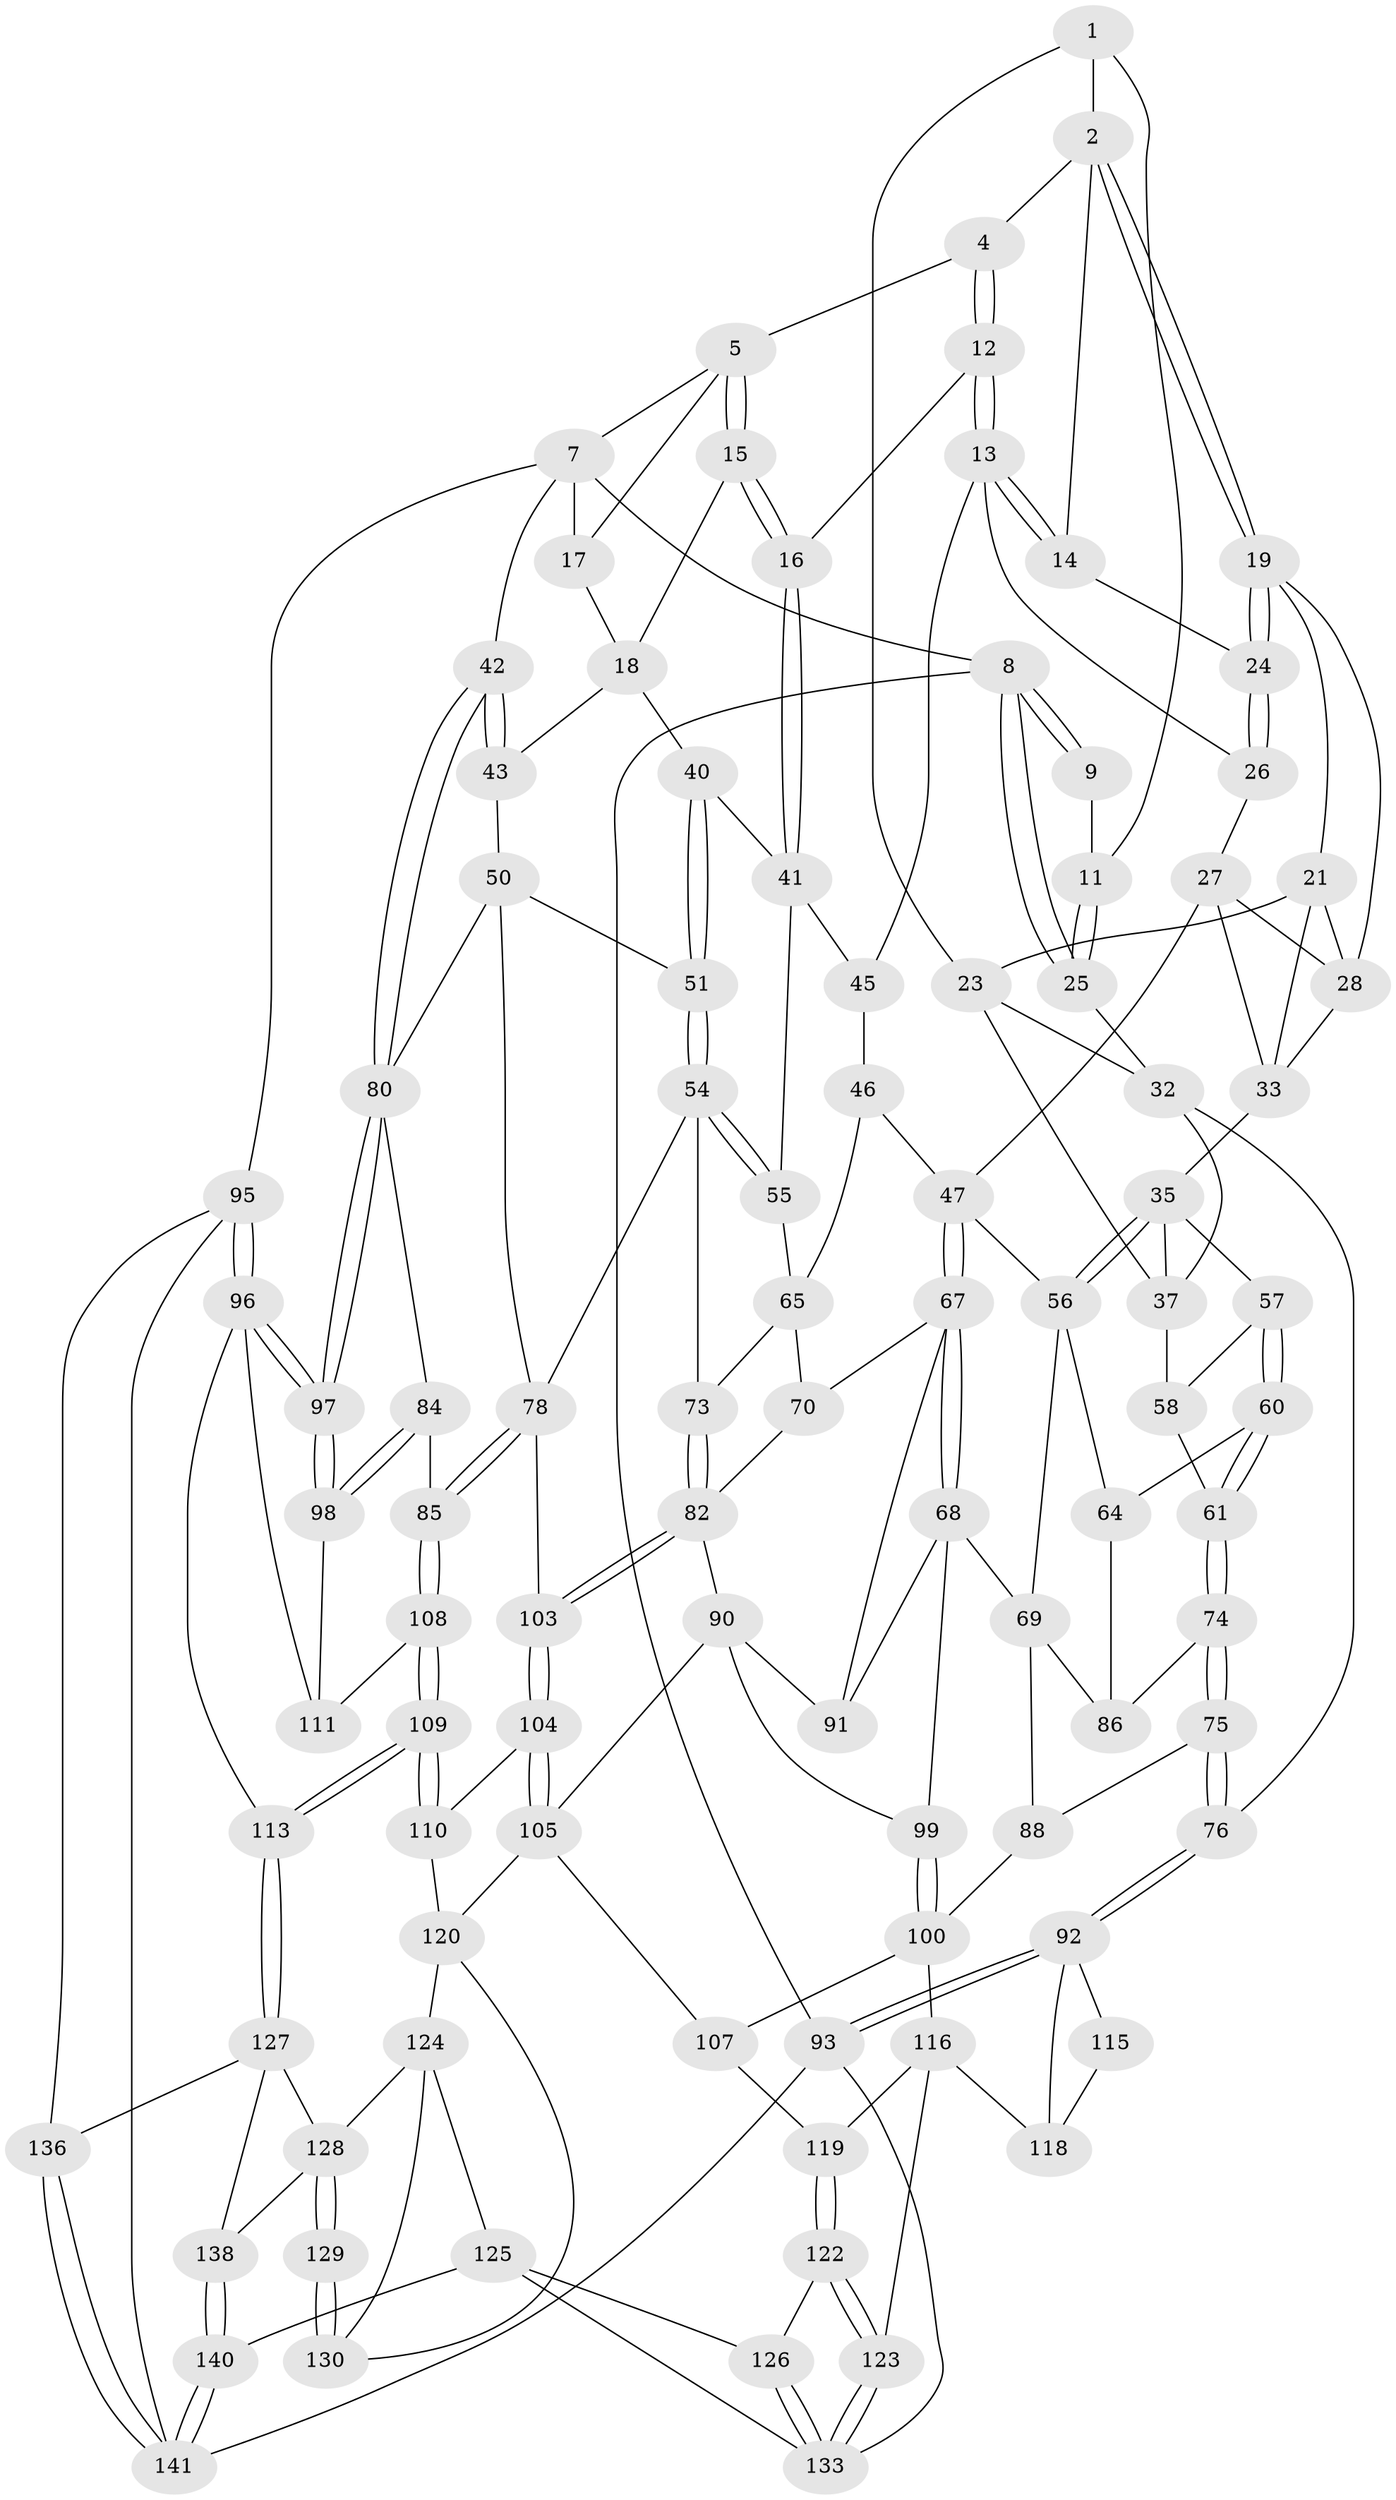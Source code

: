 // Generated by graph-tools (version 1.1) at 2025/52/02/27/25 19:52:44]
// undirected, 98 vertices, 219 edges
graph export_dot {
graph [start="1"]
  node [color=gray90,style=filled];
  1 [pos="+0.034336660129725326+0",super="+10"];
  2 [pos="+0.2877584788081794+0",super="+3"];
  4 [pos="+0.5403191423144614+0"];
  5 [pos="+0.8327917381512118+0",super="+6"];
  7 [pos="+1+0",super="+30"];
  8 [pos="+0+0"];
  9 [pos="+0+0"];
  11 [pos="+0.03872148266147437+0.056782814497798186"];
  12 [pos="+0.5737734184925882+0.09193997987753107"];
  13 [pos="+0.49240563011525973+0.1582482927874646",super="+38"];
  14 [pos="+0.4440756707444846+0.10448008035264338"];
  15 [pos="+0.7956520226055219+0.02750966847923602"];
  16 [pos="+0.6629684935332208+0.11528010805858183"];
  17 [pos="+0.9440024883481707+0.09475084048284027"];
  18 [pos="+0.8400541720984694+0.0981049056435384",super="+39"];
  19 [pos="+0.272927800958261+0",super="+20"];
  21 [pos="+0.1562938922897085+0.05951797524459774",super="+22"];
  23 [pos="+0.09698861950309565+0.08938731172858369",super="+31"];
  24 [pos="+0.34582609612884735+0.04470607377809342"];
  25 [pos="+0+0.08627095872989747"];
  26 [pos="+0.3218124039812675+0.14668666549821055"];
  27 [pos="+0.3107326177855501+0.15469114302818063",super="+44"];
  28 [pos="+0.2535422086650991+0.14770506602180106",super="+29"];
  32 [pos="+0+0.17629144104544195",super="+52"];
  33 [pos="+0.19472982504209568+0.22769247545480997",super="+34"];
  35 [pos="+0.14739334311577346+0.27241748382663894",super="+36"];
  37 [pos="+0.059319712171713994+0.23901526664597494",super="+53"];
  40 [pos="+0.766716820500999+0.23763262595106097"];
  41 [pos="+0.6977239411577054+0.23940190304815098",super="+49"];
  42 [pos="+1+0.24307860296420844"];
  43 [pos="+0.9711158410014658+0.2677454414200768"];
  45 [pos="+0.47717536756611045+0.22648904553486168"];
  46 [pos="+0.4630935680588594+0.24976808100557013"];
  47 [pos="+0.3461948117921898+0.2886011412927332",super="+48"];
  50 [pos="+0.8896162777095789+0.3362950221738388",super="+77"];
  51 [pos="+0.8213866882048051+0.317321220270167"];
  54 [pos="+0.7370678611414345+0.3885622098837868",super="+72"];
  55 [pos="+0.6601526679089949+0.3006937214096496"];
  56 [pos="+0.19616123167605298+0.3838793248677772",super="+63"];
  57 [pos="+0.09520889579787571+0.32153095992073677"];
  58 [pos="+0.05292454951037507+0.34744650800225585",super="+59"];
  60 [pos="+0.08489361376953757+0.39724731209773745"];
  61 [pos="+0.05865463546374808+0.41495185981147426",super="+62"];
  64 [pos="+0.11722507345764878+0.398594937801323"];
  65 [pos="+0.6210381070211063+0.3556037775015693",super="+66"];
  67 [pos="+0.32883694690383863+0.42930784110766473",super="+71"];
  68 [pos="+0.29569194499614687+0.4554226608530205",super="+94"];
  69 [pos="+0.23327327987376845+0.4586746664993291",super="+87"];
  70 [pos="+0.49140271847371514+0.3824333857427608"];
  73 [pos="+0.6220437783186116+0.38741020219675304"];
  74 [pos="+0.05549409258643892+0.4216130705008887"];
  75 [pos="+0+0.48297191971849723"];
  76 [pos="+0+0.4819518807164071"];
  78 [pos="+0.7613286199519618+0.5187499710489942",super="+79"];
  80 [pos="+1+0.512104038038098",super="+81"];
  82 [pos="+0.5825288945627254+0.4963704804774583",super="+83"];
  84 [pos="+0.9406749916221406+0.48717605308918127"];
  85 [pos="+0.7823932807580818+0.5317346338607819"];
  86 [pos="+0.115385350077429+0.4516748769946077"];
  88 [pos="+0.15926813900395892+0.5687856736341631",super="+89"];
  90 [pos="+0.45377593075825257+0.521346853547454",super="+102"];
  91 [pos="+0.42746242686318703+0.4841896716420871"];
  92 [pos="+0+0.7369743829752393",super="+114"];
  93 [pos="+0+1"];
  95 [pos="+1+0.9007073266609189"];
  96 [pos="+1+0.7104071470408487",super="+112"];
  97 [pos="+1+0.5158970432656236"];
  98 [pos="+1+0.5210188092305772"];
  99 [pos="+0.35123762815500914+0.558037766114067"];
  100 [pos="+0.3406178723580594+0.5860626385784676",super="+101"];
  103 [pos="+0.6393392920690905+0.5628450964012164"];
  104 [pos="+0.6320401975584353+0.5782155165231041"];
  105 [pos="+0.5066051996414862+0.6775181659588122",super="+106"];
  107 [pos="+0.35699651553405815+0.6389206814841197"];
  108 [pos="+0.7914322137588816+0.5482352501910667"];
  109 [pos="+0.8131016245728796+0.7597724097856356"];
  110 [pos="+0.7042990219895481+0.7271401185630793"];
  111 [pos="+0.915507023164298+0.6210373923626484"];
  113 [pos="+0.8347839918990028+0.7837664729841498"];
  115 [pos="+0.11113867243981837+0.579796202944915"];
  116 [pos="+0.19966729068449474+0.6546745833161204",super="+117"];
  118 [pos="+0.059372448131373955+0.7485819308878123"];
  119 [pos="+0.2807954607563262+0.7204104137286889"];
  120 [pos="+0.6548546385504802+0.764021041879078",super="+121"];
  122 [pos="+0.28159652565986615+0.7222675068709881"];
  123 [pos="+0.15178440210074723+0.8752460557956754"];
  124 [pos="+0.47041116038130165+0.7904602531772358",super="+132"];
  125 [pos="+0.4118521485096753+0.818657298140505",super="+139"];
  126 [pos="+0.37288370772088847+0.8075988652507444"];
  127 [pos="+0.8347896004488483+0.7873753166560628",super="+137"];
  128 [pos="+0.7265231898127923+0.8605970871183293",super="+135"];
  129 [pos="+0.7193322988003829+0.8575611403200821"];
  130 [pos="+0.6550755783179092+0.771793772272093",super="+131"];
  133 [pos="+0.15553759523265112+0.917448867469725",super="+134"];
  136 [pos="+0.9233417979657901+0.8967089150792972"];
  138 [pos="+0.6465789433320878+1"];
  140 [pos="+0.6451658172589968+1"];
  141 [pos="+0.7953949258268785+1"];
  1 -- 2;
  1 -- 11;
  1 -- 23;
  2 -- 19;
  2 -- 19;
  2 -- 4;
  2 -- 14;
  4 -- 5;
  4 -- 12;
  4 -- 12;
  5 -- 15;
  5 -- 15;
  5 -- 17;
  5 -- 7;
  7 -- 8;
  7 -- 95;
  7 -- 17;
  7 -- 42;
  8 -- 9;
  8 -- 9;
  8 -- 25;
  8 -- 25;
  8 -- 93;
  9 -- 11;
  11 -- 25;
  11 -- 25;
  12 -- 13;
  12 -- 13;
  12 -- 16;
  13 -- 14;
  13 -- 14;
  13 -- 26;
  13 -- 45;
  14 -- 24;
  15 -- 16;
  15 -- 16;
  15 -- 18;
  16 -- 41;
  16 -- 41;
  17 -- 18;
  18 -- 40;
  18 -- 43;
  19 -- 24;
  19 -- 24;
  19 -- 28;
  19 -- 21;
  21 -- 33;
  21 -- 23;
  21 -- 28;
  23 -- 32;
  23 -- 37;
  24 -- 26;
  24 -- 26;
  25 -- 32;
  26 -- 27;
  27 -- 28;
  27 -- 47;
  27 -- 33;
  28 -- 33;
  32 -- 76;
  32 -- 37;
  33 -- 35;
  35 -- 56;
  35 -- 56;
  35 -- 57;
  35 -- 37;
  37 -- 58;
  40 -- 41;
  40 -- 51;
  40 -- 51;
  41 -- 45;
  41 -- 55;
  42 -- 43;
  42 -- 43;
  42 -- 80;
  42 -- 80;
  43 -- 50;
  45 -- 46;
  46 -- 47;
  46 -- 65;
  47 -- 67;
  47 -- 67;
  47 -- 56;
  50 -- 51;
  50 -- 80;
  50 -- 78;
  51 -- 54;
  51 -- 54;
  54 -- 55;
  54 -- 55;
  54 -- 73;
  54 -- 78;
  55 -- 65;
  56 -- 64;
  56 -- 69;
  57 -- 58;
  57 -- 60;
  57 -- 60;
  58 -- 61 [weight=2];
  60 -- 61;
  60 -- 61;
  60 -- 64;
  61 -- 74;
  61 -- 74;
  64 -- 86;
  65 -- 73;
  65 -- 70;
  67 -- 68;
  67 -- 68;
  67 -- 91;
  67 -- 70;
  68 -- 69;
  68 -- 99;
  68 -- 91;
  69 -- 88;
  69 -- 86;
  70 -- 82;
  73 -- 82;
  73 -- 82;
  74 -- 75;
  74 -- 75;
  74 -- 86;
  75 -- 76;
  75 -- 76;
  75 -- 88;
  76 -- 92;
  76 -- 92;
  78 -- 85;
  78 -- 85;
  78 -- 103;
  80 -- 97;
  80 -- 97;
  80 -- 84;
  82 -- 103;
  82 -- 103;
  82 -- 90;
  84 -- 85;
  84 -- 98;
  84 -- 98;
  85 -- 108;
  85 -- 108;
  88 -- 100;
  90 -- 91;
  90 -- 105;
  90 -- 99;
  92 -- 93;
  92 -- 93;
  92 -- 115;
  92 -- 118;
  93 -- 141;
  93 -- 133;
  95 -- 96;
  95 -- 96;
  95 -- 136;
  95 -- 141;
  96 -- 97;
  96 -- 97;
  96 -- 113;
  96 -- 111;
  97 -- 98;
  97 -- 98;
  98 -- 111;
  99 -- 100;
  99 -- 100;
  100 -- 107;
  100 -- 116;
  103 -- 104;
  103 -- 104;
  104 -- 105;
  104 -- 105;
  104 -- 110;
  105 -- 120;
  105 -- 107;
  107 -- 119;
  108 -- 109;
  108 -- 109;
  108 -- 111;
  109 -- 110;
  109 -- 110;
  109 -- 113;
  109 -- 113;
  110 -- 120;
  113 -- 127;
  113 -- 127;
  115 -- 118;
  116 -- 119;
  116 -- 123;
  116 -- 118;
  119 -- 122;
  119 -- 122;
  120 -- 130;
  120 -- 124;
  122 -- 123;
  122 -- 123;
  122 -- 126;
  123 -- 133;
  123 -- 133;
  124 -- 125;
  124 -- 130;
  124 -- 128;
  125 -- 126;
  125 -- 140;
  125 -- 133;
  126 -- 133;
  126 -- 133;
  127 -- 128;
  127 -- 136;
  127 -- 138;
  128 -- 129;
  128 -- 129;
  128 -- 138;
  129 -- 130 [weight=2];
  129 -- 130;
  136 -- 141;
  136 -- 141;
  138 -- 140;
  138 -- 140;
  140 -- 141;
  140 -- 141;
}

